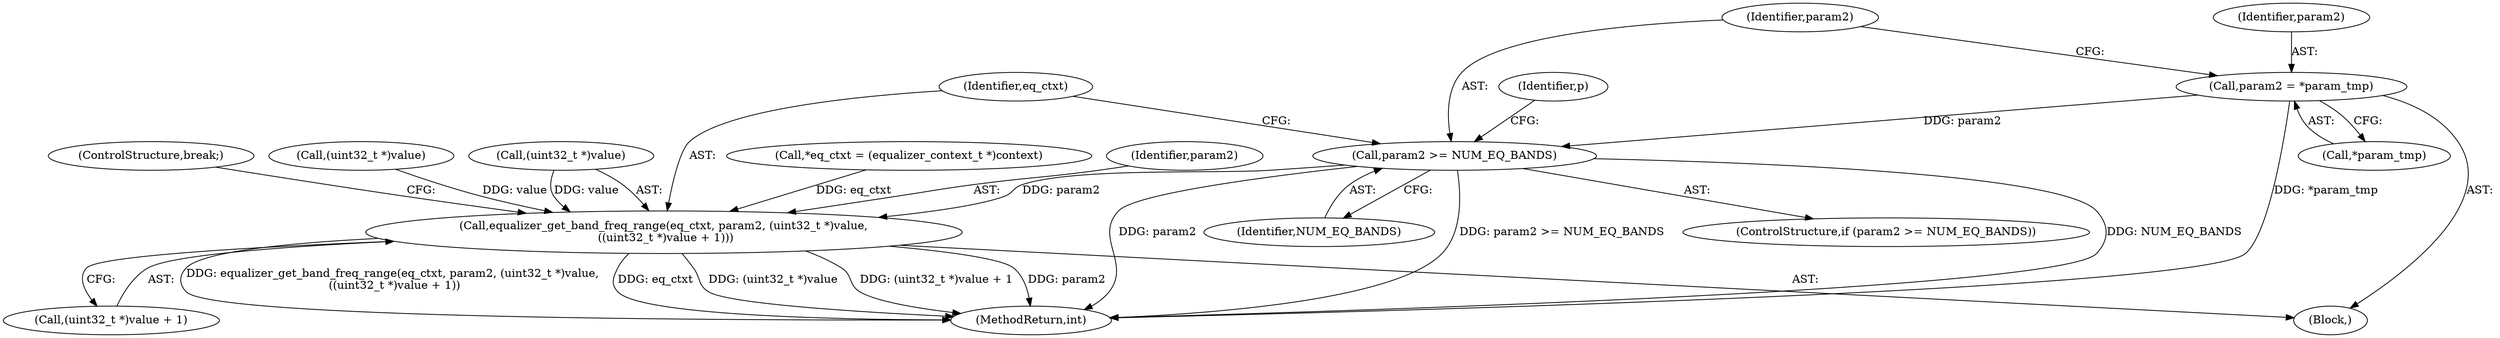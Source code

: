digraph "0_Android_d72ea85c78a1a68bf99fd5804ad9784b4102fe57@pointer" {
"1000416" [label="(Call,param2 = *param_tmp)"];
"1000421" [label="(Call,param2 >= NUM_EQ_BANDS)"];
"1000432" [label="(Call,equalizer_get_band_freq_range(eq_ctxt, param2, (uint32_t *)value,\n ((uint32_t *)value + 1)))"];
"1000438" [label="(Call,(uint32_t *)value + 1)"];
"1000439" [label="(Call,(uint32_t *)value)"];
"1000422" [label="(Identifier,param2)"];
"1000606" [label="(MethodReturn,int)"];
"1000416" [label="(Call,param2 = *param_tmp)"];
"1000423" [label="(Identifier,NUM_EQ_BANDS)"];
"1000417" [label="(Identifier,param2)"];
"1000418" [label="(Call,*param_tmp)"];
"1000432" [label="(Call,equalizer_get_band_freq_range(eq_ctxt, param2, (uint32_t *)value,\n ((uint32_t *)value + 1)))"];
"1000106" [label="(Call,*eq_ctxt = (equalizer_context_t *)context)"];
"1000427" [label="(Identifier,p)"];
"1000434" [label="(Identifier,param2)"];
"1000443" [label="(ControlStructure,break;)"];
"1000318" [label="(Block,)"];
"1000433" [label="(Identifier,eq_ctxt)"];
"1000421" [label="(Call,param2 >= NUM_EQ_BANDS)"];
"1000420" [label="(ControlStructure,if (param2 >= NUM_EQ_BANDS))"];
"1000435" [label="(Call,(uint32_t *)value)"];
"1000416" -> "1000318"  [label="AST: "];
"1000416" -> "1000418"  [label="CFG: "];
"1000417" -> "1000416"  [label="AST: "];
"1000418" -> "1000416"  [label="AST: "];
"1000422" -> "1000416"  [label="CFG: "];
"1000416" -> "1000606"  [label="DDG: *param_tmp"];
"1000416" -> "1000421"  [label="DDG: param2"];
"1000421" -> "1000420"  [label="AST: "];
"1000421" -> "1000423"  [label="CFG: "];
"1000422" -> "1000421"  [label="AST: "];
"1000423" -> "1000421"  [label="AST: "];
"1000427" -> "1000421"  [label="CFG: "];
"1000433" -> "1000421"  [label="CFG: "];
"1000421" -> "1000606"  [label="DDG: NUM_EQ_BANDS"];
"1000421" -> "1000606"  [label="DDG: param2"];
"1000421" -> "1000606"  [label="DDG: param2 >= NUM_EQ_BANDS"];
"1000421" -> "1000432"  [label="DDG: param2"];
"1000432" -> "1000318"  [label="AST: "];
"1000432" -> "1000438"  [label="CFG: "];
"1000433" -> "1000432"  [label="AST: "];
"1000434" -> "1000432"  [label="AST: "];
"1000435" -> "1000432"  [label="AST: "];
"1000438" -> "1000432"  [label="AST: "];
"1000443" -> "1000432"  [label="CFG: "];
"1000432" -> "1000606"  [label="DDG: (uint32_t *)value + 1"];
"1000432" -> "1000606"  [label="DDG: param2"];
"1000432" -> "1000606"  [label="DDG: equalizer_get_band_freq_range(eq_ctxt, param2, (uint32_t *)value,\n ((uint32_t *)value + 1))"];
"1000432" -> "1000606"  [label="DDG: eq_ctxt"];
"1000432" -> "1000606"  [label="DDG: (uint32_t *)value"];
"1000106" -> "1000432"  [label="DDG: eq_ctxt"];
"1000435" -> "1000432"  [label="DDG: value"];
"1000439" -> "1000432"  [label="DDG: value"];
}
